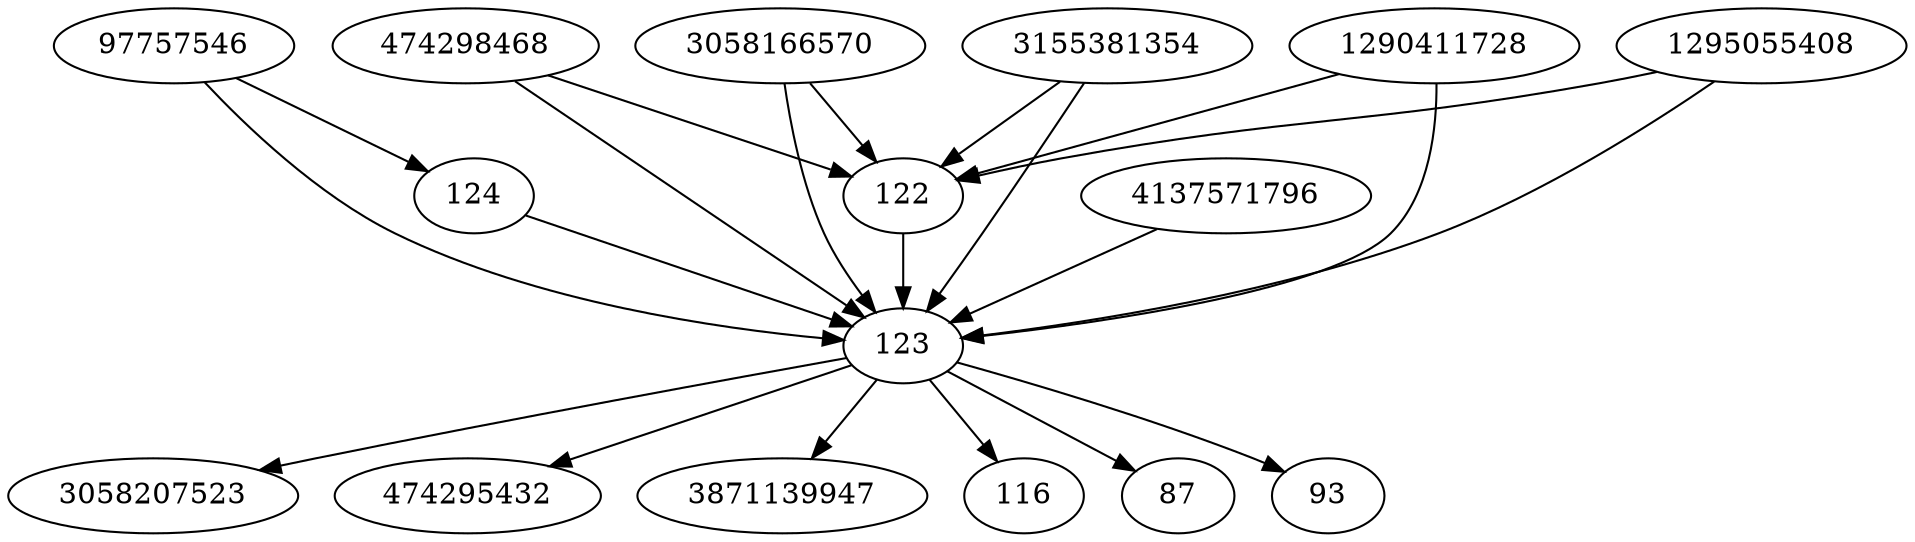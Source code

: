 strict digraph  {
3058207523;
474298468;
474295432;
3058166570;
97757546;
3155381354;
3871139947;
1290411728;
1295055408;
4137571796;
116;
87;
122;
123;
124;
93;
474298468 -> 122;
474298468 -> 123;
3058166570 -> 122;
3058166570 -> 123;
97757546 -> 123;
97757546 -> 124;
3155381354 -> 122;
3155381354 -> 123;
1290411728 -> 122;
1290411728 -> 123;
1295055408 -> 122;
1295055408 -> 123;
4137571796 -> 123;
122 -> 123;
123 -> 3871139947;
123 -> 3058207523;
123 -> 474295432;
123 -> 87;
123 -> 93;
123 -> 116;
124 -> 123;
}
